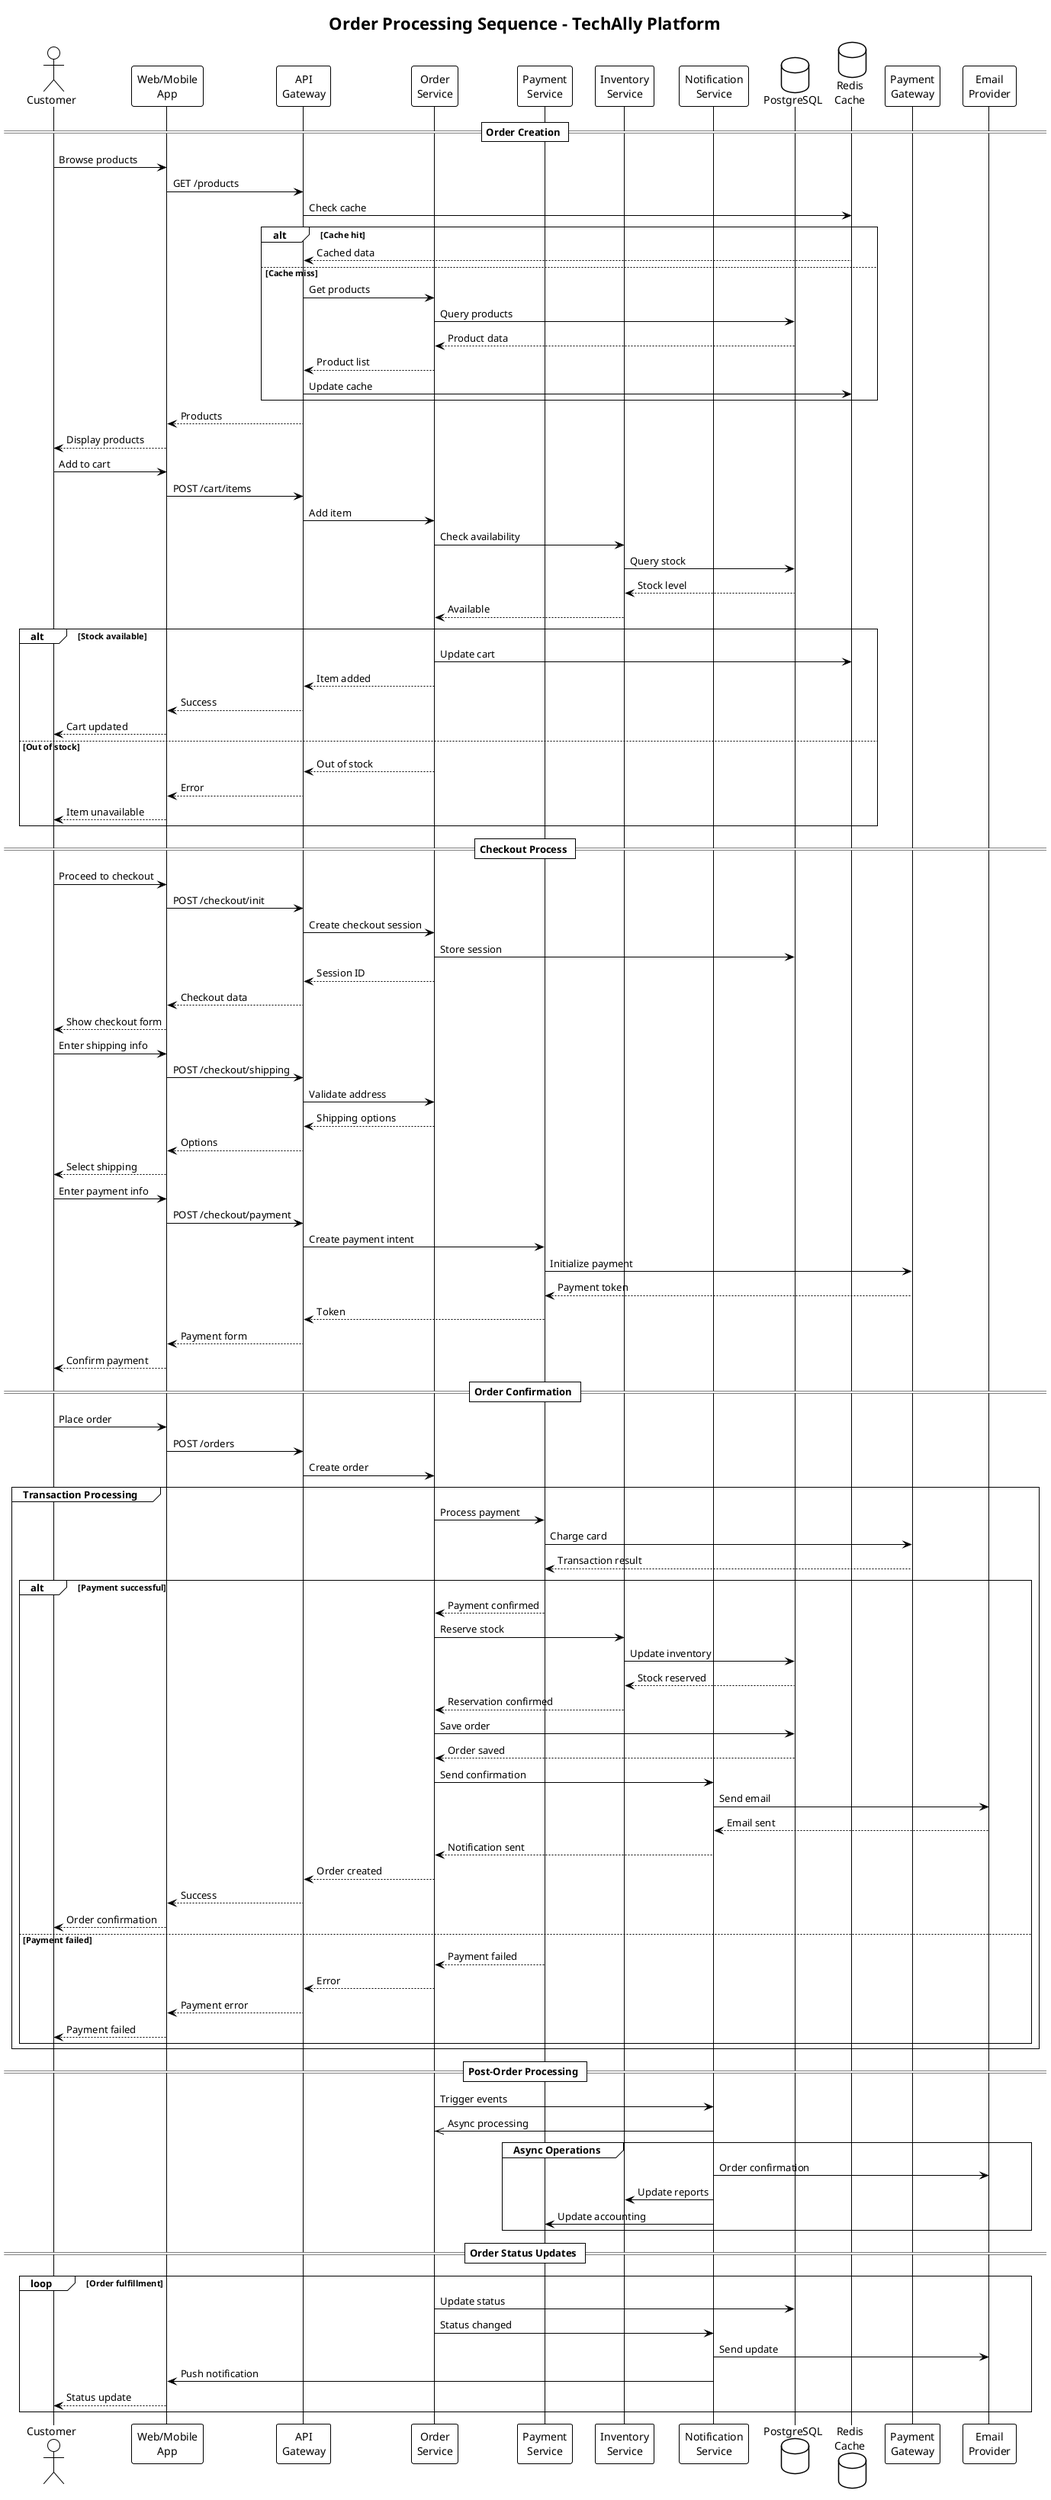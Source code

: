 @startuml Order_Processing_Sequence
!theme plain
title Order Processing Sequence - TechAlly Platform

actor Customer as customer
participant "Web/Mobile\nApp" as app
participant "API\nGateway" as api
participant "Order\nService" as order
participant "Payment\nService" as payment
participant "Inventory\nService" as inventory
participant "Notification\nService" as notification
database "PostgreSQL" as db
database "Redis\nCache" as cache
participant "Payment\nGateway" as gateway
participant "Email\nProvider" as email

== Order Creation ==

customer -> app : Browse products
app -> api : GET /products
api -> cache : Check cache
alt Cache hit
    cache --> api : Cached data
else Cache miss
    api -> order : Get products
    order -> db : Query products
    db --> order : Product data
    order --> api : Product list
    api -> cache : Update cache
end
api --> app : Products
app --> customer : Display products

customer -> app : Add to cart
app -> api : POST /cart/items
api -> order : Add item
order -> inventory : Check availability
inventory -> db : Query stock
db --> inventory : Stock level
inventory --> order : Available

alt Stock available
    order -> cache : Update cart
    order --> api : Item added
    api --> app : Success
    app --> customer : Cart updated
else Out of stock
    order --> api : Out of stock
    api --> app : Error
    app --> customer : Item unavailable
end

== Checkout Process ==

customer -> app : Proceed to checkout
app -> api : POST /checkout/init
api -> order : Create checkout session
order -> db : Store session
order --> api : Session ID
api --> app : Checkout data
app --> customer : Show checkout form

customer -> app : Enter shipping info
app -> api : POST /checkout/shipping
api -> order : Validate address
order --> api : Shipping options
api --> app : Options
app --> customer : Select shipping

customer -> app : Enter payment info
app -> api : POST /checkout/payment
api -> payment : Create payment intent
payment -> gateway : Initialize payment
gateway --> payment : Payment token
payment --> api : Token
api --> app : Payment form
app --> customer : Confirm payment

== Order Confirmation ==

customer -> app : Place order
app -> api : POST /orders
api -> order : Create order

group Transaction Processing
    order -> payment : Process payment
    payment -> gateway : Charge card
    gateway --> payment : Transaction result
    
    alt Payment successful
        payment --> order : Payment confirmed
        order -> inventory : Reserve stock
        inventory -> db : Update inventory
        db --> inventory : Stock reserved
        inventory --> order : Reservation confirmed
        order -> db : Save order
        db --> order : Order saved
        order -> notification : Send confirmation
        notification -> email : Send email
        email --> notification : Email sent
        notification --> order : Notification sent
        order --> api : Order created
        api --> app : Success
        app --> customer : Order confirmation
    else Payment failed
        payment --> order : Payment failed
        order --> api : Error
        api --> app : Payment error
        app --> customer : Payment failed
    end
end

== Post-Order Processing ==

order -> notification : Trigger events
notification ->> order : Async processing

group Async Operations
    notification -> email : Order confirmation
    notification -> inventory : Update reports
    notification -> payment : Update accounting
end

== Order Status Updates ==

loop Order fulfillment
    order -> db : Update status
    order -> notification : Status changed
    notification -> email : Send update
    notification -> app : Push notification
    app --> customer : Status update
end

@enduml
